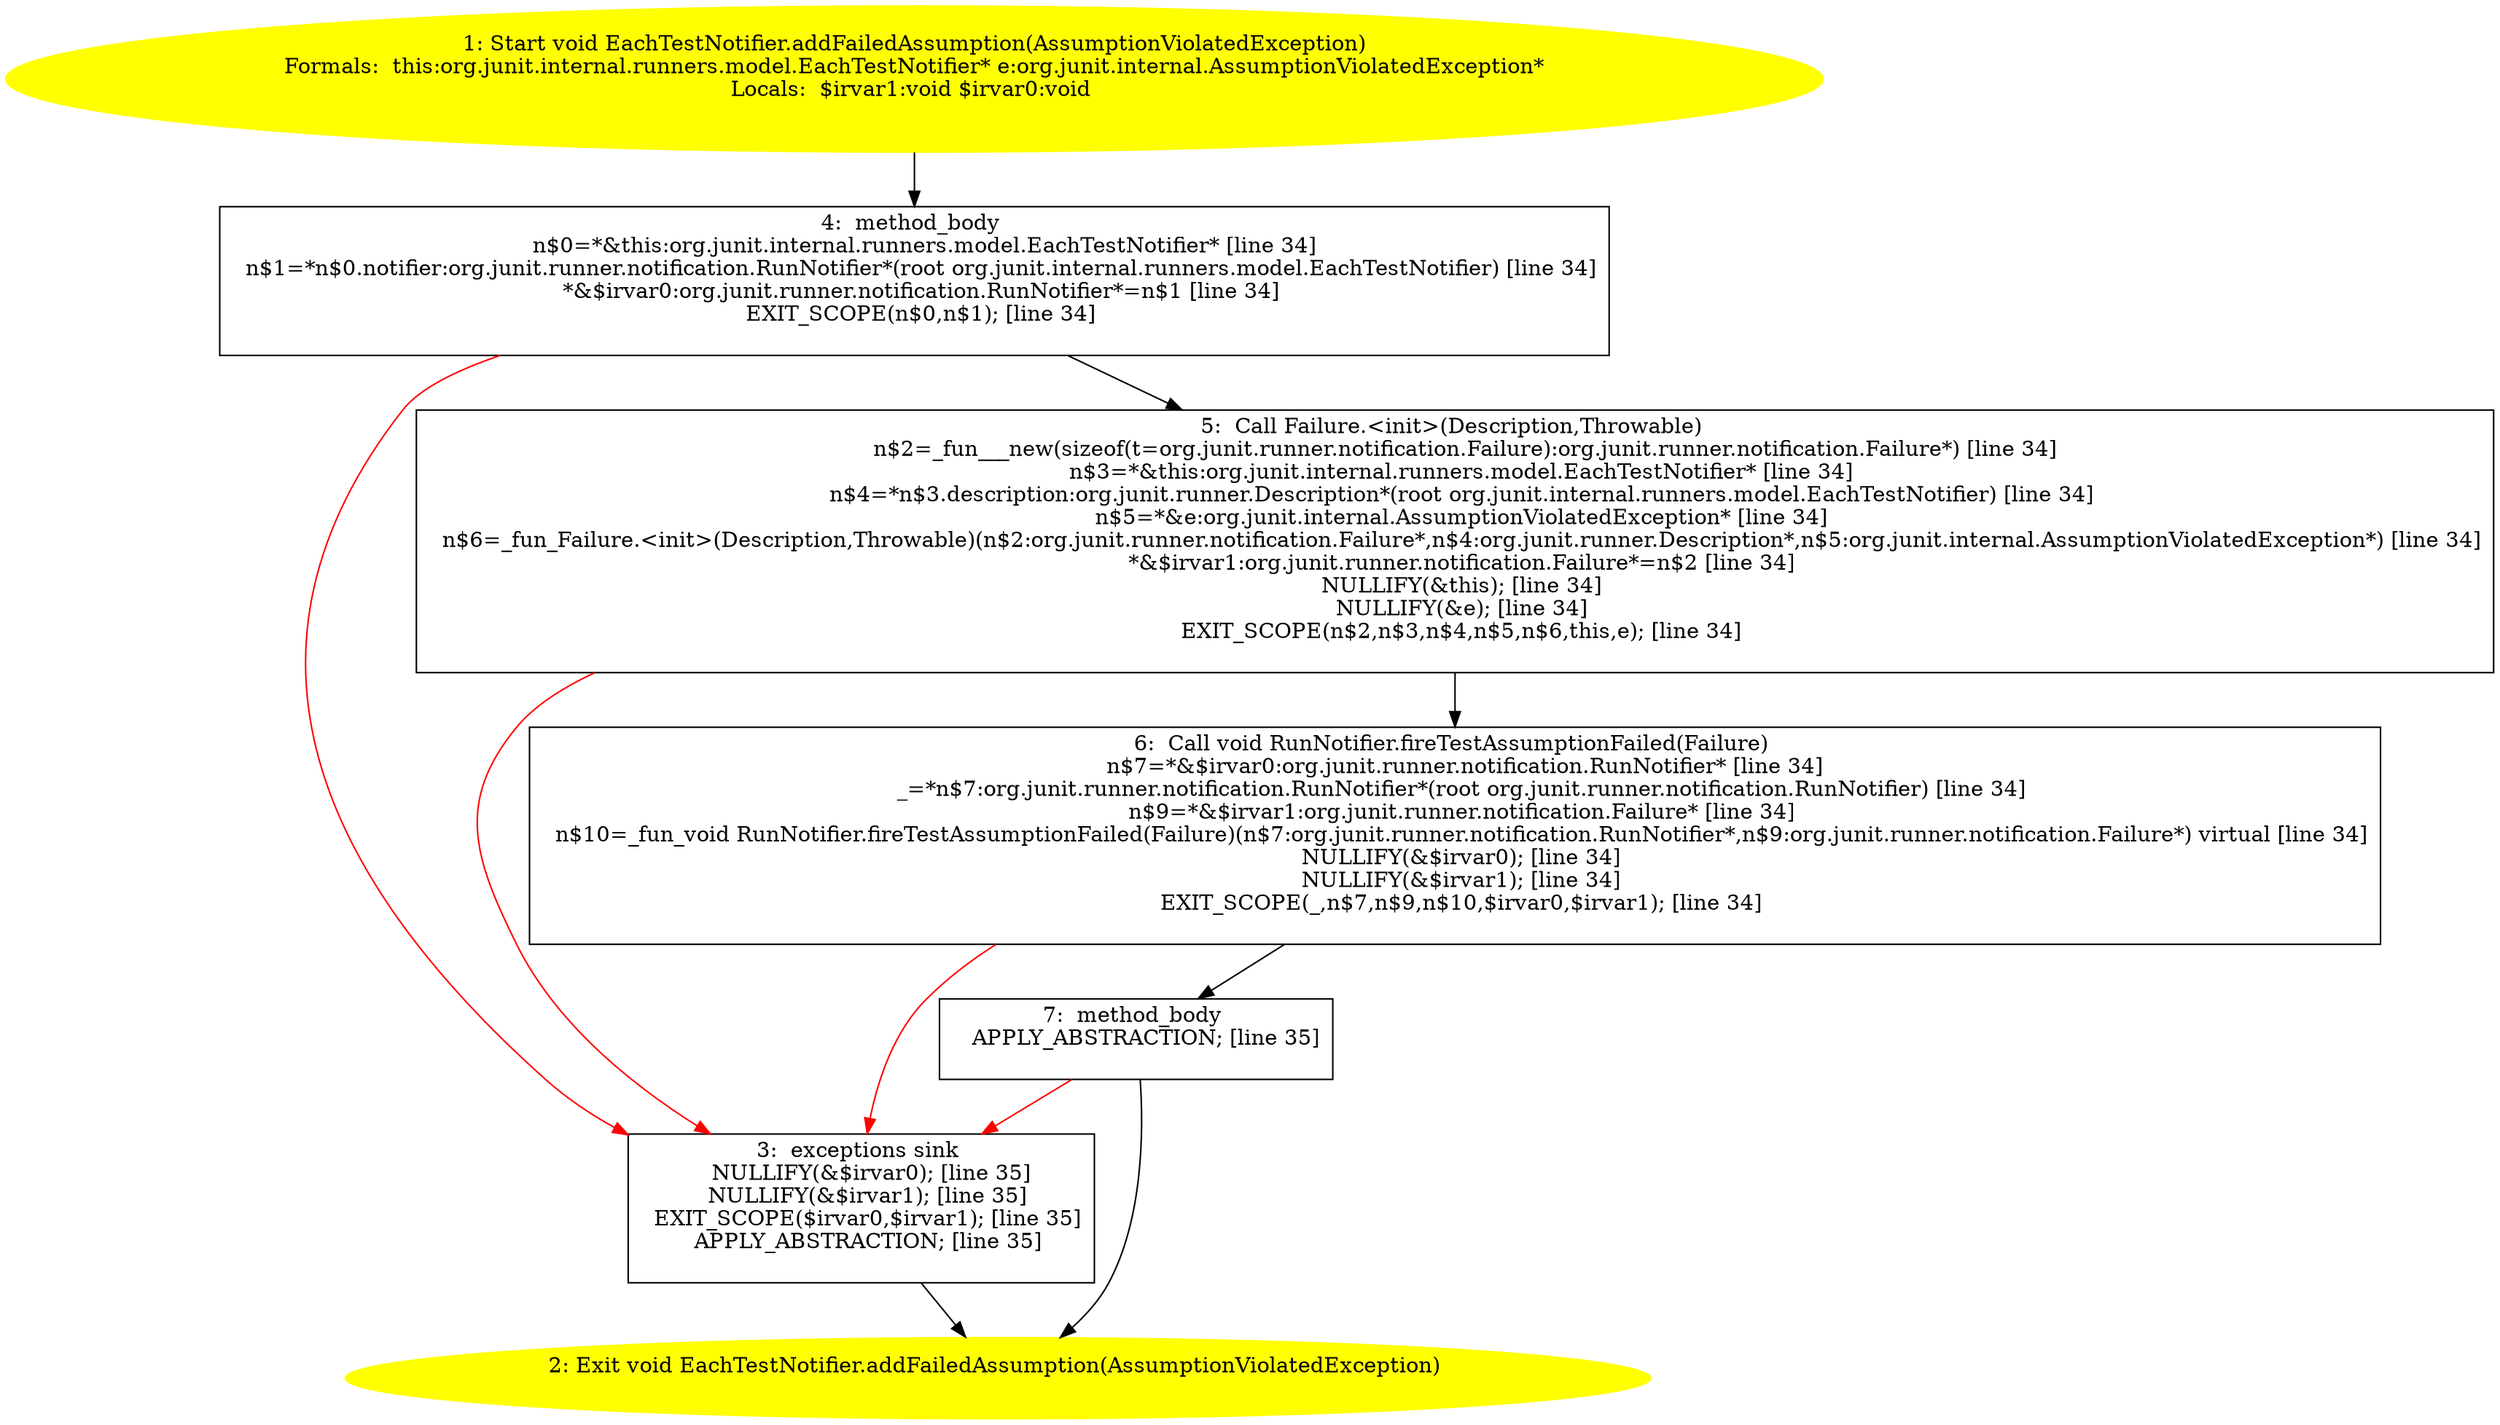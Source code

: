 /* @generated */
digraph cfg {
"org.junit.internal.runners.model.EachTestNotifier.addFailedAssumption(org.junit.internal.AssumptionV.139a59e538cc092ca5a59fbe636d6d86_1" [label="1: Start void EachTestNotifier.addFailedAssumption(AssumptionViolatedException)\nFormals:  this:org.junit.internal.runners.model.EachTestNotifier* e:org.junit.internal.AssumptionViolatedException*\nLocals:  $irvar1:void $irvar0:void \n  " color=yellow style=filled]
	

	 "org.junit.internal.runners.model.EachTestNotifier.addFailedAssumption(org.junit.internal.AssumptionV.139a59e538cc092ca5a59fbe636d6d86_1" -> "org.junit.internal.runners.model.EachTestNotifier.addFailedAssumption(org.junit.internal.AssumptionV.139a59e538cc092ca5a59fbe636d6d86_4" ;
"org.junit.internal.runners.model.EachTestNotifier.addFailedAssumption(org.junit.internal.AssumptionV.139a59e538cc092ca5a59fbe636d6d86_2" [label="2: Exit void EachTestNotifier.addFailedAssumption(AssumptionViolatedException) \n  " color=yellow style=filled]
	

"org.junit.internal.runners.model.EachTestNotifier.addFailedAssumption(org.junit.internal.AssumptionV.139a59e538cc092ca5a59fbe636d6d86_3" [label="3:  exceptions sink \n   NULLIFY(&$irvar0); [line 35]\n  NULLIFY(&$irvar1); [line 35]\n  EXIT_SCOPE($irvar0,$irvar1); [line 35]\n  APPLY_ABSTRACTION; [line 35]\n " shape="box"]
	

	 "org.junit.internal.runners.model.EachTestNotifier.addFailedAssumption(org.junit.internal.AssumptionV.139a59e538cc092ca5a59fbe636d6d86_3" -> "org.junit.internal.runners.model.EachTestNotifier.addFailedAssumption(org.junit.internal.AssumptionV.139a59e538cc092ca5a59fbe636d6d86_2" ;
"org.junit.internal.runners.model.EachTestNotifier.addFailedAssumption(org.junit.internal.AssumptionV.139a59e538cc092ca5a59fbe636d6d86_4" [label="4:  method_body \n   n$0=*&this:org.junit.internal.runners.model.EachTestNotifier* [line 34]\n  n$1=*n$0.notifier:org.junit.runner.notification.RunNotifier*(root org.junit.internal.runners.model.EachTestNotifier) [line 34]\n  *&$irvar0:org.junit.runner.notification.RunNotifier*=n$1 [line 34]\n  EXIT_SCOPE(n$0,n$1); [line 34]\n " shape="box"]
	

	 "org.junit.internal.runners.model.EachTestNotifier.addFailedAssumption(org.junit.internal.AssumptionV.139a59e538cc092ca5a59fbe636d6d86_4" -> "org.junit.internal.runners.model.EachTestNotifier.addFailedAssumption(org.junit.internal.AssumptionV.139a59e538cc092ca5a59fbe636d6d86_5" ;
	 "org.junit.internal.runners.model.EachTestNotifier.addFailedAssumption(org.junit.internal.AssumptionV.139a59e538cc092ca5a59fbe636d6d86_4" -> "org.junit.internal.runners.model.EachTestNotifier.addFailedAssumption(org.junit.internal.AssumptionV.139a59e538cc092ca5a59fbe636d6d86_3" [color="red" ];
"org.junit.internal.runners.model.EachTestNotifier.addFailedAssumption(org.junit.internal.AssumptionV.139a59e538cc092ca5a59fbe636d6d86_5" [label="5:  Call Failure.<init>(Description,Throwable) \n   n$2=_fun___new(sizeof(t=org.junit.runner.notification.Failure):org.junit.runner.notification.Failure*) [line 34]\n  n$3=*&this:org.junit.internal.runners.model.EachTestNotifier* [line 34]\n  n$4=*n$3.description:org.junit.runner.Description*(root org.junit.internal.runners.model.EachTestNotifier) [line 34]\n  n$5=*&e:org.junit.internal.AssumptionViolatedException* [line 34]\n  n$6=_fun_Failure.<init>(Description,Throwable)(n$2:org.junit.runner.notification.Failure*,n$4:org.junit.runner.Description*,n$5:org.junit.internal.AssumptionViolatedException*) [line 34]\n  *&$irvar1:org.junit.runner.notification.Failure*=n$2 [line 34]\n  NULLIFY(&this); [line 34]\n  NULLIFY(&e); [line 34]\n  EXIT_SCOPE(n$2,n$3,n$4,n$5,n$6,this,e); [line 34]\n " shape="box"]
	

	 "org.junit.internal.runners.model.EachTestNotifier.addFailedAssumption(org.junit.internal.AssumptionV.139a59e538cc092ca5a59fbe636d6d86_5" -> "org.junit.internal.runners.model.EachTestNotifier.addFailedAssumption(org.junit.internal.AssumptionV.139a59e538cc092ca5a59fbe636d6d86_6" ;
	 "org.junit.internal.runners.model.EachTestNotifier.addFailedAssumption(org.junit.internal.AssumptionV.139a59e538cc092ca5a59fbe636d6d86_5" -> "org.junit.internal.runners.model.EachTestNotifier.addFailedAssumption(org.junit.internal.AssumptionV.139a59e538cc092ca5a59fbe636d6d86_3" [color="red" ];
"org.junit.internal.runners.model.EachTestNotifier.addFailedAssumption(org.junit.internal.AssumptionV.139a59e538cc092ca5a59fbe636d6d86_6" [label="6:  Call void RunNotifier.fireTestAssumptionFailed(Failure) \n   n$7=*&$irvar0:org.junit.runner.notification.RunNotifier* [line 34]\n  _=*n$7:org.junit.runner.notification.RunNotifier*(root org.junit.runner.notification.RunNotifier) [line 34]\n  n$9=*&$irvar1:org.junit.runner.notification.Failure* [line 34]\n  n$10=_fun_void RunNotifier.fireTestAssumptionFailed(Failure)(n$7:org.junit.runner.notification.RunNotifier*,n$9:org.junit.runner.notification.Failure*) virtual [line 34]\n  NULLIFY(&$irvar0); [line 34]\n  NULLIFY(&$irvar1); [line 34]\n  EXIT_SCOPE(_,n$7,n$9,n$10,$irvar0,$irvar1); [line 34]\n " shape="box"]
	

	 "org.junit.internal.runners.model.EachTestNotifier.addFailedAssumption(org.junit.internal.AssumptionV.139a59e538cc092ca5a59fbe636d6d86_6" -> "org.junit.internal.runners.model.EachTestNotifier.addFailedAssumption(org.junit.internal.AssumptionV.139a59e538cc092ca5a59fbe636d6d86_7" ;
	 "org.junit.internal.runners.model.EachTestNotifier.addFailedAssumption(org.junit.internal.AssumptionV.139a59e538cc092ca5a59fbe636d6d86_6" -> "org.junit.internal.runners.model.EachTestNotifier.addFailedAssumption(org.junit.internal.AssumptionV.139a59e538cc092ca5a59fbe636d6d86_3" [color="red" ];
"org.junit.internal.runners.model.EachTestNotifier.addFailedAssumption(org.junit.internal.AssumptionV.139a59e538cc092ca5a59fbe636d6d86_7" [label="7:  method_body \n   APPLY_ABSTRACTION; [line 35]\n " shape="box"]
	

	 "org.junit.internal.runners.model.EachTestNotifier.addFailedAssumption(org.junit.internal.AssumptionV.139a59e538cc092ca5a59fbe636d6d86_7" -> "org.junit.internal.runners.model.EachTestNotifier.addFailedAssumption(org.junit.internal.AssumptionV.139a59e538cc092ca5a59fbe636d6d86_2" ;
	 "org.junit.internal.runners.model.EachTestNotifier.addFailedAssumption(org.junit.internal.AssumptionV.139a59e538cc092ca5a59fbe636d6d86_7" -> "org.junit.internal.runners.model.EachTestNotifier.addFailedAssumption(org.junit.internal.AssumptionV.139a59e538cc092ca5a59fbe636d6d86_3" [color="red" ];
}
